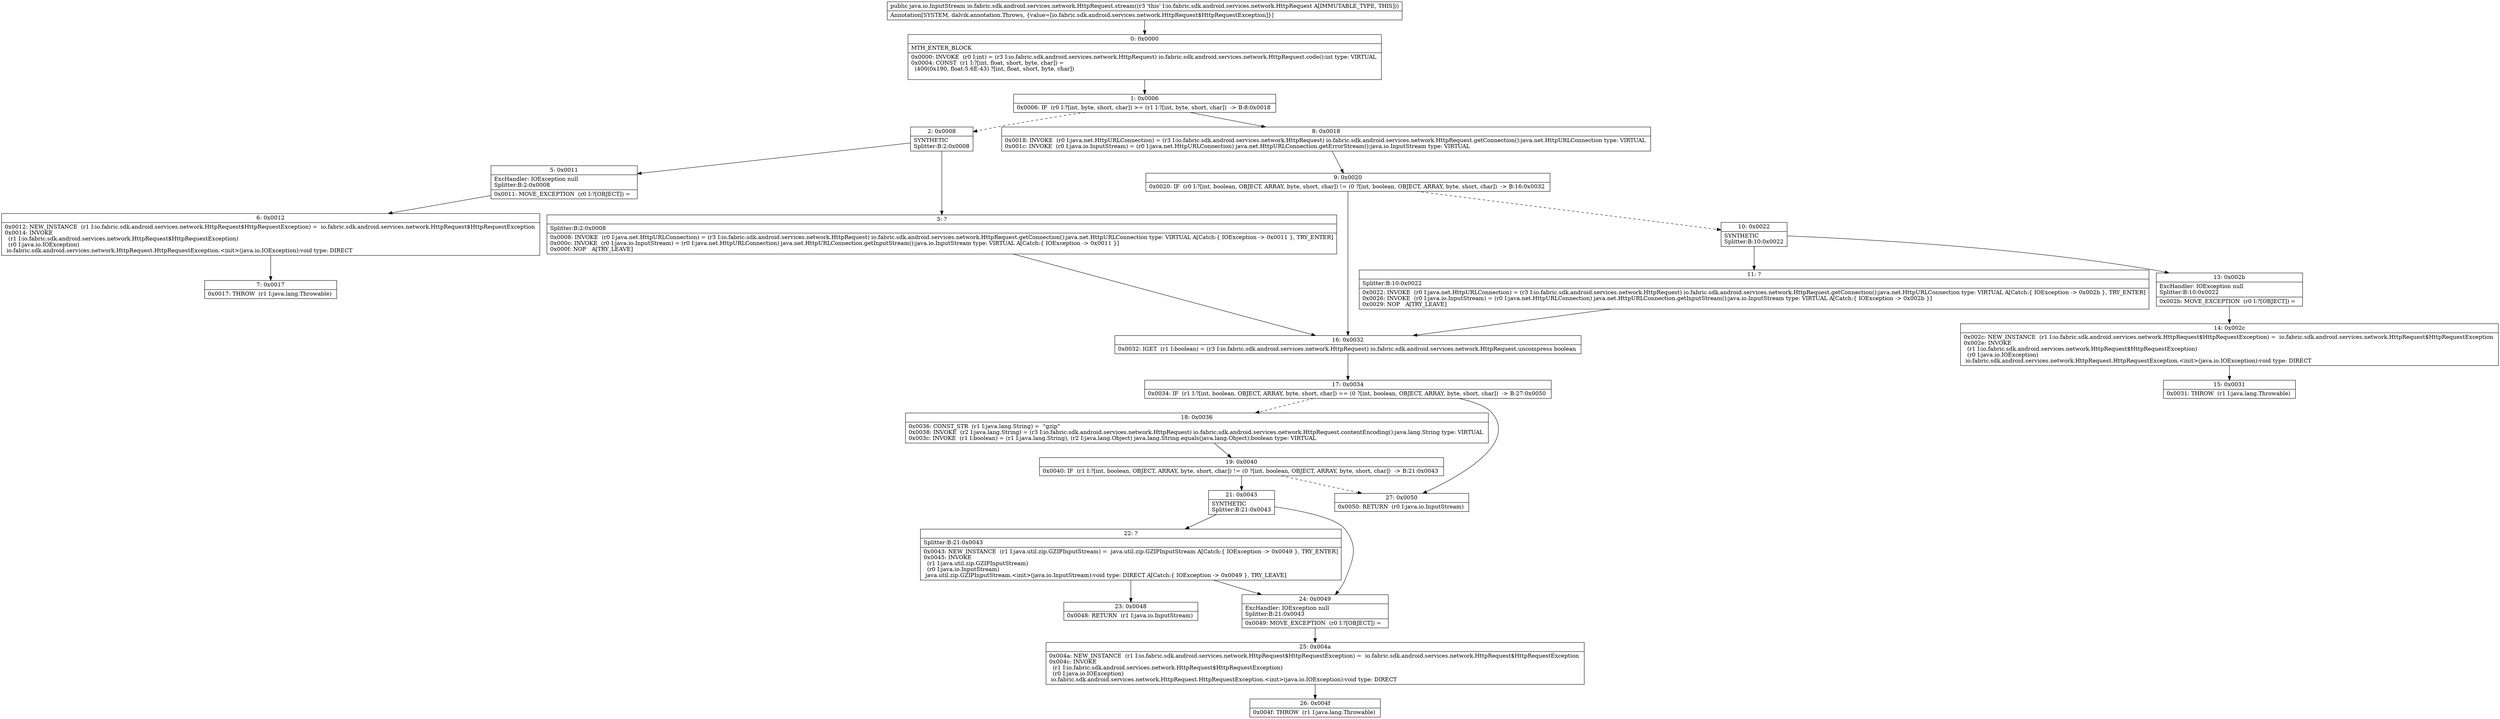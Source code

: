 digraph "CFG forio.fabric.sdk.android.services.network.HttpRequest.stream()Ljava\/io\/InputStream;" {
Node_0 [shape=record,label="{0\:\ 0x0000|MTH_ENTER_BLOCK\l|0x0000: INVOKE  (r0 I:int) = (r3 I:io.fabric.sdk.android.services.network.HttpRequest) io.fabric.sdk.android.services.network.HttpRequest.code():int type: VIRTUAL \l0x0004: CONST  (r1 I:?[int, float, short, byte, char]) = \l  (400(0x190, float:5.6E\-43) ?[int, float, short, byte, char])\l \l}"];
Node_1 [shape=record,label="{1\:\ 0x0006|0x0006: IF  (r0 I:?[int, byte, short, char]) \>= (r1 I:?[int, byte, short, char])  \-\> B:8:0x0018 \l}"];
Node_2 [shape=record,label="{2\:\ 0x0008|SYNTHETIC\lSplitter:B:2:0x0008\l}"];
Node_3 [shape=record,label="{3\:\ ?|Splitter:B:2:0x0008\l|0x0008: INVOKE  (r0 I:java.net.HttpURLConnection) = (r3 I:io.fabric.sdk.android.services.network.HttpRequest) io.fabric.sdk.android.services.network.HttpRequest.getConnection():java.net.HttpURLConnection type: VIRTUAL A[Catch:\{ IOException \-\> 0x0011 \}, TRY_ENTER]\l0x000c: INVOKE  (r0 I:java.io.InputStream) = (r0 I:java.net.HttpURLConnection) java.net.HttpURLConnection.getInputStream():java.io.InputStream type: VIRTUAL A[Catch:\{ IOException \-\> 0x0011 \}]\l0x000f: NOP   A[TRY_LEAVE]\l}"];
Node_5 [shape=record,label="{5\:\ 0x0011|ExcHandler: IOException null\lSplitter:B:2:0x0008\l|0x0011: MOVE_EXCEPTION  (r0 I:?[OBJECT]) =  \l}"];
Node_6 [shape=record,label="{6\:\ 0x0012|0x0012: NEW_INSTANCE  (r1 I:io.fabric.sdk.android.services.network.HttpRequest$HttpRequestException) =  io.fabric.sdk.android.services.network.HttpRequest$HttpRequestException \l0x0014: INVOKE  \l  (r1 I:io.fabric.sdk.android.services.network.HttpRequest$HttpRequestException)\l  (r0 I:java.io.IOException)\l io.fabric.sdk.android.services.network.HttpRequest.HttpRequestException.\<init\>(java.io.IOException):void type: DIRECT \l}"];
Node_7 [shape=record,label="{7\:\ 0x0017|0x0017: THROW  (r1 I:java.lang.Throwable) \l}"];
Node_8 [shape=record,label="{8\:\ 0x0018|0x0018: INVOKE  (r0 I:java.net.HttpURLConnection) = (r3 I:io.fabric.sdk.android.services.network.HttpRequest) io.fabric.sdk.android.services.network.HttpRequest.getConnection():java.net.HttpURLConnection type: VIRTUAL \l0x001c: INVOKE  (r0 I:java.io.InputStream) = (r0 I:java.net.HttpURLConnection) java.net.HttpURLConnection.getErrorStream():java.io.InputStream type: VIRTUAL \l}"];
Node_9 [shape=record,label="{9\:\ 0x0020|0x0020: IF  (r0 I:?[int, boolean, OBJECT, ARRAY, byte, short, char]) != (0 ?[int, boolean, OBJECT, ARRAY, byte, short, char])  \-\> B:16:0x0032 \l}"];
Node_10 [shape=record,label="{10\:\ 0x0022|SYNTHETIC\lSplitter:B:10:0x0022\l}"];
Node_11 [shape=record,label="{11\:\ ?|Splitter:B:10:0x0022\l|0x0022: INVOKE  (r0 I:java.net.HttpURLConnection) = (r3 I:io.fabric.sdk.android.services.network.HttpRequest) io.fabric.sdk.android.services.network.HttpRequest.getConnection():java.net.HttpURLConnection type: VIRTUAL A[Catch:\{ IOException \-\> 0x002b \}, TRY_ENTER]\l0x0026: INVOKE  (r0 I:java.io.InputStream) = (r0 I:java.net.HttpURLConnection) java.net.HttpURLConnection.getInputStream():java.io.InputStream type: VIRTUAL A[Catch:\{ IOException \-\> 0x002b \}]\l0x0029: NOP   A[TRY_LEAVE]\l}"];
Node_13 [shape=record,label="{13\:\ 0x002b|ExcHandler: IOException null\lSplitter:B:10:0x0022\l|0x002b: MOVE_EXCEPTION  (r0 I:?[OBJECT]) =  \l}"];
Node_14 [shape=record,label="{14\:\ 0x002c|0x002c: NEW_INSTANCE  (r1 I:io.fabric.sdk.android.services.network.HttpRequest$HttpRequestException) =  io.fabric.sdk.android.services.network.HttpRequest$HttpRequestException \l0x002e: INVOKE  \l  (r1 I:io.fabric.sdk.android.services.network.HttpRequest$HttpRequestException)\l  (r0 I:java.io.IOException)\l io.fabric.sdk.android.services.network.HttpRequest.HttpRequestException.\<init\>(java.io.IOException):void type: DIRECT \l}"];
Node_15 [shape=record,label="{15\:\ 0x0031|0x0031: THROW  (r1 I:java.lang.Throwable) \l}"];
Node_16 [shape=record,label="{16\:\ 0x0032|0x0032: IGET  (r1 I:boolean) = (r3 I:io.fabric.sdk.android.services.network.HttpRequest) io.fabric.sdk.android.services.network.HttpRequest.uncompress boolean \l}"];
Node_17 [shape=record,label="{17\:\ 0x0034|0x0034: IF  (r1 I:?[int, boolean, OBJECT, ARRAY, byte, short, char]) == (0 ?[int, boolean, OBJECT, ARRAY, byte, short, char])  \-\> B:27:0x0050 \l}"];
Node_18 [shape=record,label="{18\:\ 0x0036|0x0036: CONST_STR  (r1 I:java.lang.String) =  \"gzip\" \l0x0038: INVOKE  (r2 I:java.lang.String) = (r3 I:io.fabric.sdk.android.services.network.HttpRequest) io.fabric.sdk.android.services.network.HttpRequest.contentEncoding():java.lang.String type: VIRTUAL \l0x003c: INVOKE  (r1 I:boolean) = (r1 I:java.lang.String), (r2 I:java.lang.Object) java.lang.String.equals(java.lang.Object):boolean type: VIRTUAL \l}"];
Node_19 [shape=record,label="{19\:\ 0x0040|0x0040: IF  (r1 I:?[int, boolean, OBJECT, ARRAY, byte, short, char]) != (0 ?[int, boolean, OBJECT, ARRAY, byte, short, char])  \-\> B:21:0x0043 \l}"];
Node_21 [shape=record,label="{21\:\ 0x0043|SYNTHETIC\lSplitter:B:21:0x0043\l}"];
Node_22 [shape=record,label="{22\:\ ?|Splitter:B:21:0x0043\l|0x0043: NEW_INSTANCE  (r1 I:java.util.zip.GZIPInputStream) =  java.util.zip.GZIPInputStream A[Catch:\{ IOException \-\> 0x0049 \}, TRY_ENTER]\l0x0045: INVOKE  \l  (r1 I:java.util.zip.GZIPInputStream)\l  (r0 I:java.io.InputStream)\l java.util.zip.GZIPInputStream.\<init\>(java.io.InputStream):void type: DIRECT A[Catch:\{ IOException \-\> 0x0049 \}, TRY_LEAVE]\l}"];
Node_23 [shape=record,label="{23\:\ 0x0048|0x0048: RETURN  (r1 I:java.io.InputStream) \l}"];
Node_24 [shape=record,label="{24\:\ 0x0049|ExcHandler: IOException null\lSplitter:B:21:0x0043\l|0x0049: MOVE_EXCEPTION  (r0 I:?[OBJECT]) =  \l}"];
Node_25 [shape=record,label="{25\:\ 0x004a|0x004a: NEW_INSTANCE  (r1 I:io.fabric.sdk.android.services.network.HttpRequest$HttpRequestException) =  io.fabric.sdk.android.services.network.HttpRequest$HttpRequestException \l0x004c: INVOKE  \l  (r1 I:io.fabric.sdk.android.services.network.HttpRequest$HttpRequestException)\l  (r0 I:java.io.IOException)\l io.fabric.sdk.android.services.network.HttpRequest.HttpRequestException.\<init\>(java.io.IOException):void type: DIRECT \l}"];
Node_26 [shape=record,label="{26\:\ 0x004f|0x004f: THROW  (r1 I:java.lang.Throwable) \l}"];
Node_27 [shape=record,label="{27\:\ 0x0050|0x0050: RETURN  (r0 I:java.io.InputStream) \l}"];
MethodNode[shape=record,label="{public java.io.InputStream io.fabric.sdk.android.services.network.HttpRequest.stream((r3 'this' I:io.fabric.sdk.android.services.network.HttpRequest A[IMMUTABLE_TYPE, THIS]))  | Annotation[SYSTEM, dalvik.annotation.Throws, \{value=[io.fabric.sdk.android.services.network.HttpRequest$HttpRequestException]\}]\l}"];
MethodNode -> Node_0;
Node_0 -> Node_1;
Node_1 -> Node_2[style=dashed];
Node_1 -> Node_8;
Node_2 -> Node_3;
Node_2 -> Node_5;
Node_3 -> Node_16;
Node_5 -> Node_6;
Node_6 -> Node_7;
Node_8 -> Node_9;
Node_9 -> Node_10[style=dashed];
Node_9 -> Node_16;
Node_10 -> Node_11;
Node_10 -> Node_13;
Node_11 -> Node_16;
Node_13 -> Node_14;
Node_14 -> Node_15;
Node_16 -> Node_17;
Node_17 -> Node_18[style=dashed];
Node_17 -> Node_27;
Node_18 -> Node_19;
Node_19 -> Node_21;
Node_19 -> Node_27[style=dashed];
Node_21 -> Node_22;
Node_21 -> Node_24;
Node_22 -> Node_23;
Node_22 -> Node_24;
Node_24 -> Node_25;
Node_25 -> Node_26;
}

